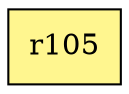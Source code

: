 digraph G {
rankdir=BT;ranksep="2.0";
"r105" [shape=record,fillcolor=khaki1,style=filled,label="{r105}"];
}